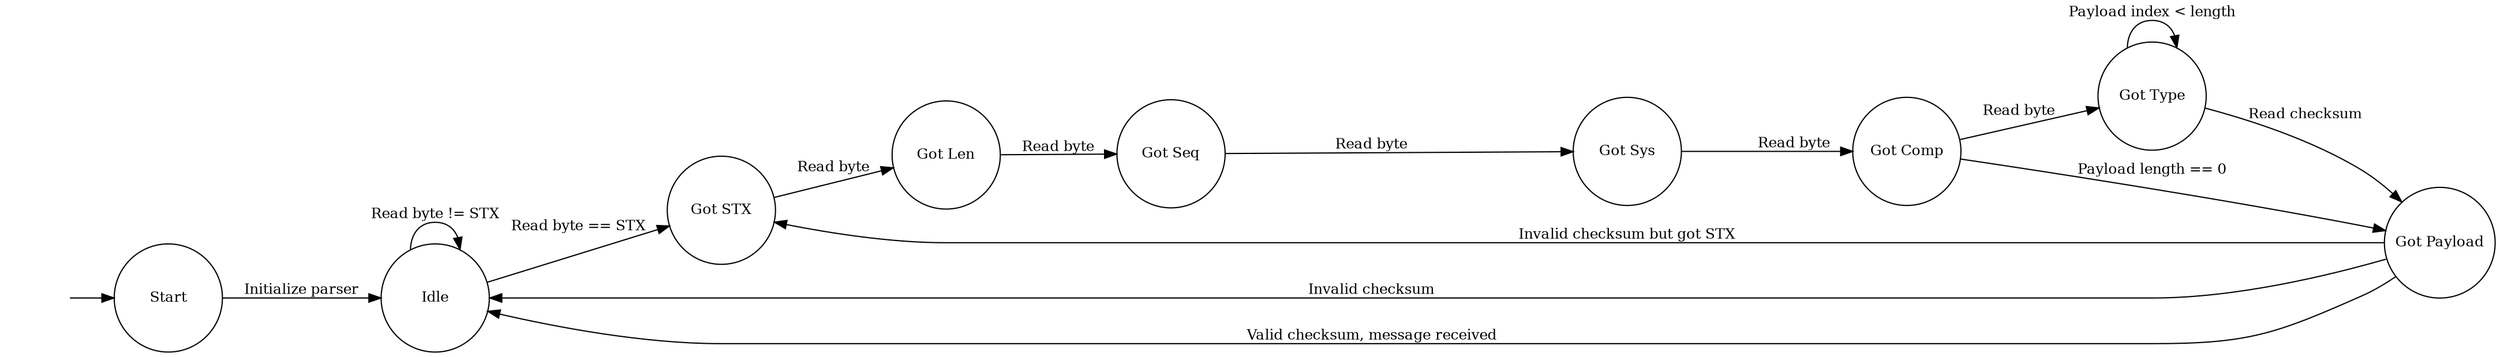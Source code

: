digraph aeroc2_parser_state_machine {
  ""   [shape=none]
  node [shape=circle, fontsize=12, width=1.25]
  edge [fontsize=12]
  rankdir=LR
  
  "" -> "Start"
  "Start"       -> "Idle"         [label="Initialize parser"]
  "Idle"        -> "Idle"         [label="Read byte != STX"]
  "Idle"        -> "Got STX"      [label="Read byte == STX"]
  "Got STX"     -> "Got Len"      [label="Read byte"]
  "Got Len"     -> "Got Seq"      [label="Read byte"]
  "Got Seq"     -> "Got Sys"      [label="Read byte"]
  "Got Sys"     -> "Got Comp"     [label="Read byte"]
  "Got Comp"    -> "Got Type"     [label="Read byte"]
  "Got Comp"    -> "Got Payload"  [label="Payload length == 0"]
  "Got Type"    -> "Got Type"     [label="Payload index < length"]
  "Got Type"    -> "Got Payload"  [label="Read checksum"]
  "Got Payload" -> "Idle"         [label="Invalid checksum"]
  "Got Payload" -> "Idle"         [label="Valid checksum, message received"]
  "Got Payload" -> "Got STX"      [label="Invalid checksum but got STX"]
}
